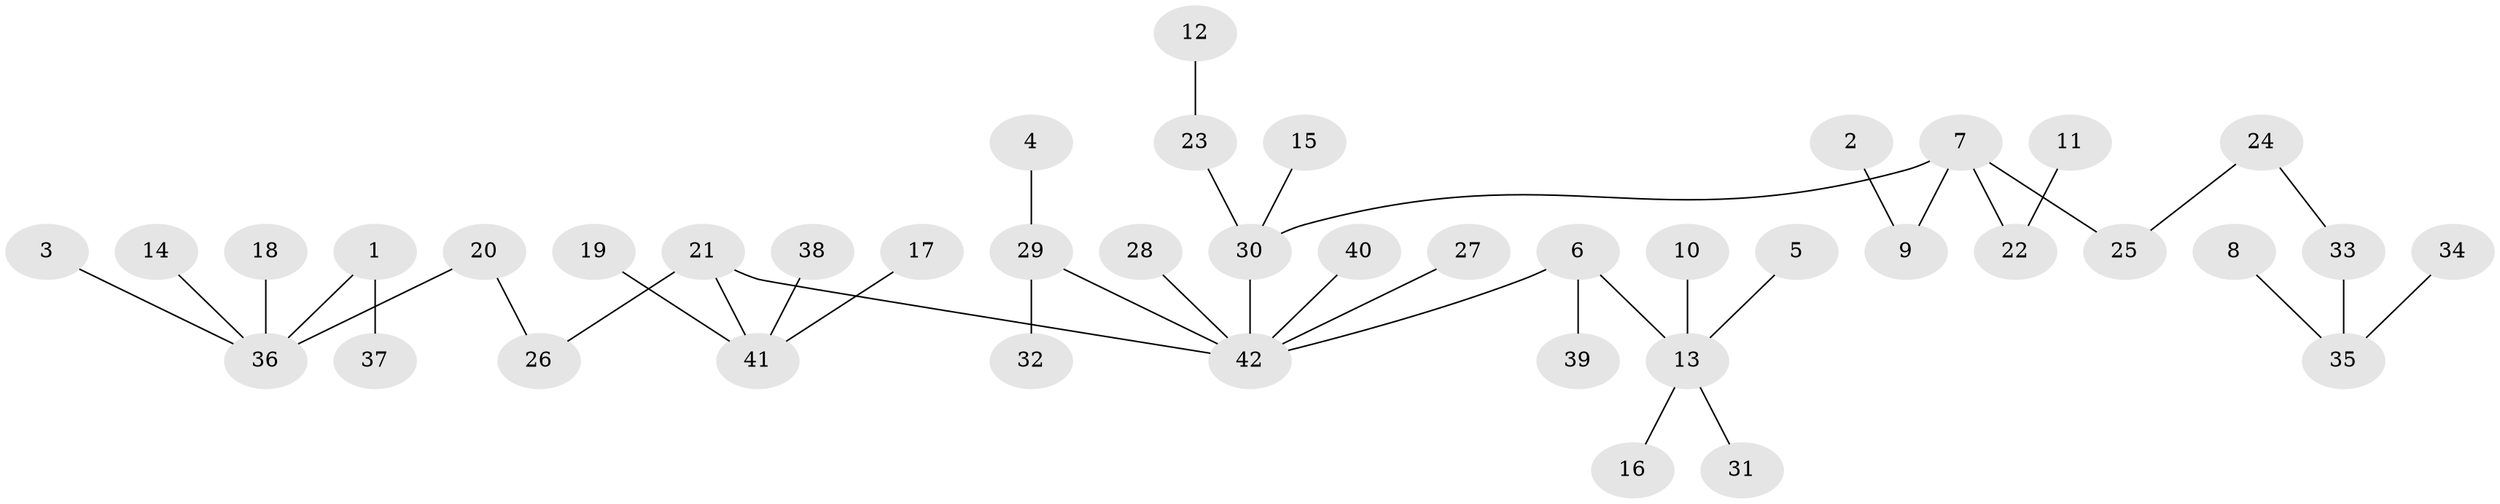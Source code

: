// original degree distribution, {5: 0.04316546762589928, 7: 0.007194244604316547, 3: 0.14388489208633093, 2: 0.2446043165467626, 4: 0.050359712230215826, 8: 0.007194244604316547, 1: 0.49640287769784175, 6: 0.007194244604316547}
// Generated by graph-tools (version 1.1) at 2025/37/03/04/25 23:37:16]
// undirected, 42 vertices, 41 edges
graph export_dot {
  node [color=gray90,style=filled];
  1;
  2;
  3;
  4;
  5;
  6;
  7;
  8;
  9;
  10;
  11;
  12;
  13;
  14;
  15;
  16;
  17;
  18;
  19;
  20;
  21;
  22;
  23;
  24;
  25;
  26;
  27;
  28;
  29;
  30;
  31;
  32;
  33;
  34;
  35;
  36;
  37;
  38;
  39;
  40;
  41;
  42;
  1 -- 36 [weight=1.0];
  1 -- 37 [weight=1.0];
  2 -- 9 [weight=1.0];
  3 -- 36 [weight=1.0];
  4 -- 29 [weight=1.0];
  5 -- 13 [weight=1.0];
  6 -- 13 [weight=1.0];
  6 -- 39 [weight=1.0];
  6 -- 42 [weight=1.0];
  7 -- 9 [weight=1.0];
  7 -- 22 [weight=1.0];
  7 -- 25 [weight=1.0];
  7 -- 30 [weight=1.0];
  8 -- 35 [weight=1.0];
  10 -- 13 [weight=1.0];
  11 -- 22 [weight=1.0];
  12 -- 23 [weight=1.0];
  13 -- 16 [weight=1.0];
  13 -- 31 [weight=1.0];
  14 -- 36 [weight=1.0];
  15 -- 30 [weight=1.0];
  17 -- 41 [weight=1.0];
  18 -- 36 [weight=1.0];
  19 -- 41 [weight=1.0];
  20 -- 26 [weight=1.0];
  20 -- 36 [weight=1.0];
  21 -- 26 [weight=1.0];
  21 -- 41 [weight=1.0];
  21 -- 42 [weight=1.0];
  23 -- 30 [weight=1.0];
  24 -- 25 [weight=1.0];
  24 -- 33 [weight=1.0];
  27 -- 42 [weight=1.0];
  28 -- 42 [weight=1.0];
  29 -- 32 [weight=1.0];
  29 -- 42 [weight=1.0];
  30 -- 42 [weight=1.0];
  33 -- 35 [weight=1.0];
  34 -- 35 [weight=1.0];
  38 -- 41 [weight=1.0];
  40 -- 42 [weight=1.0];
}
